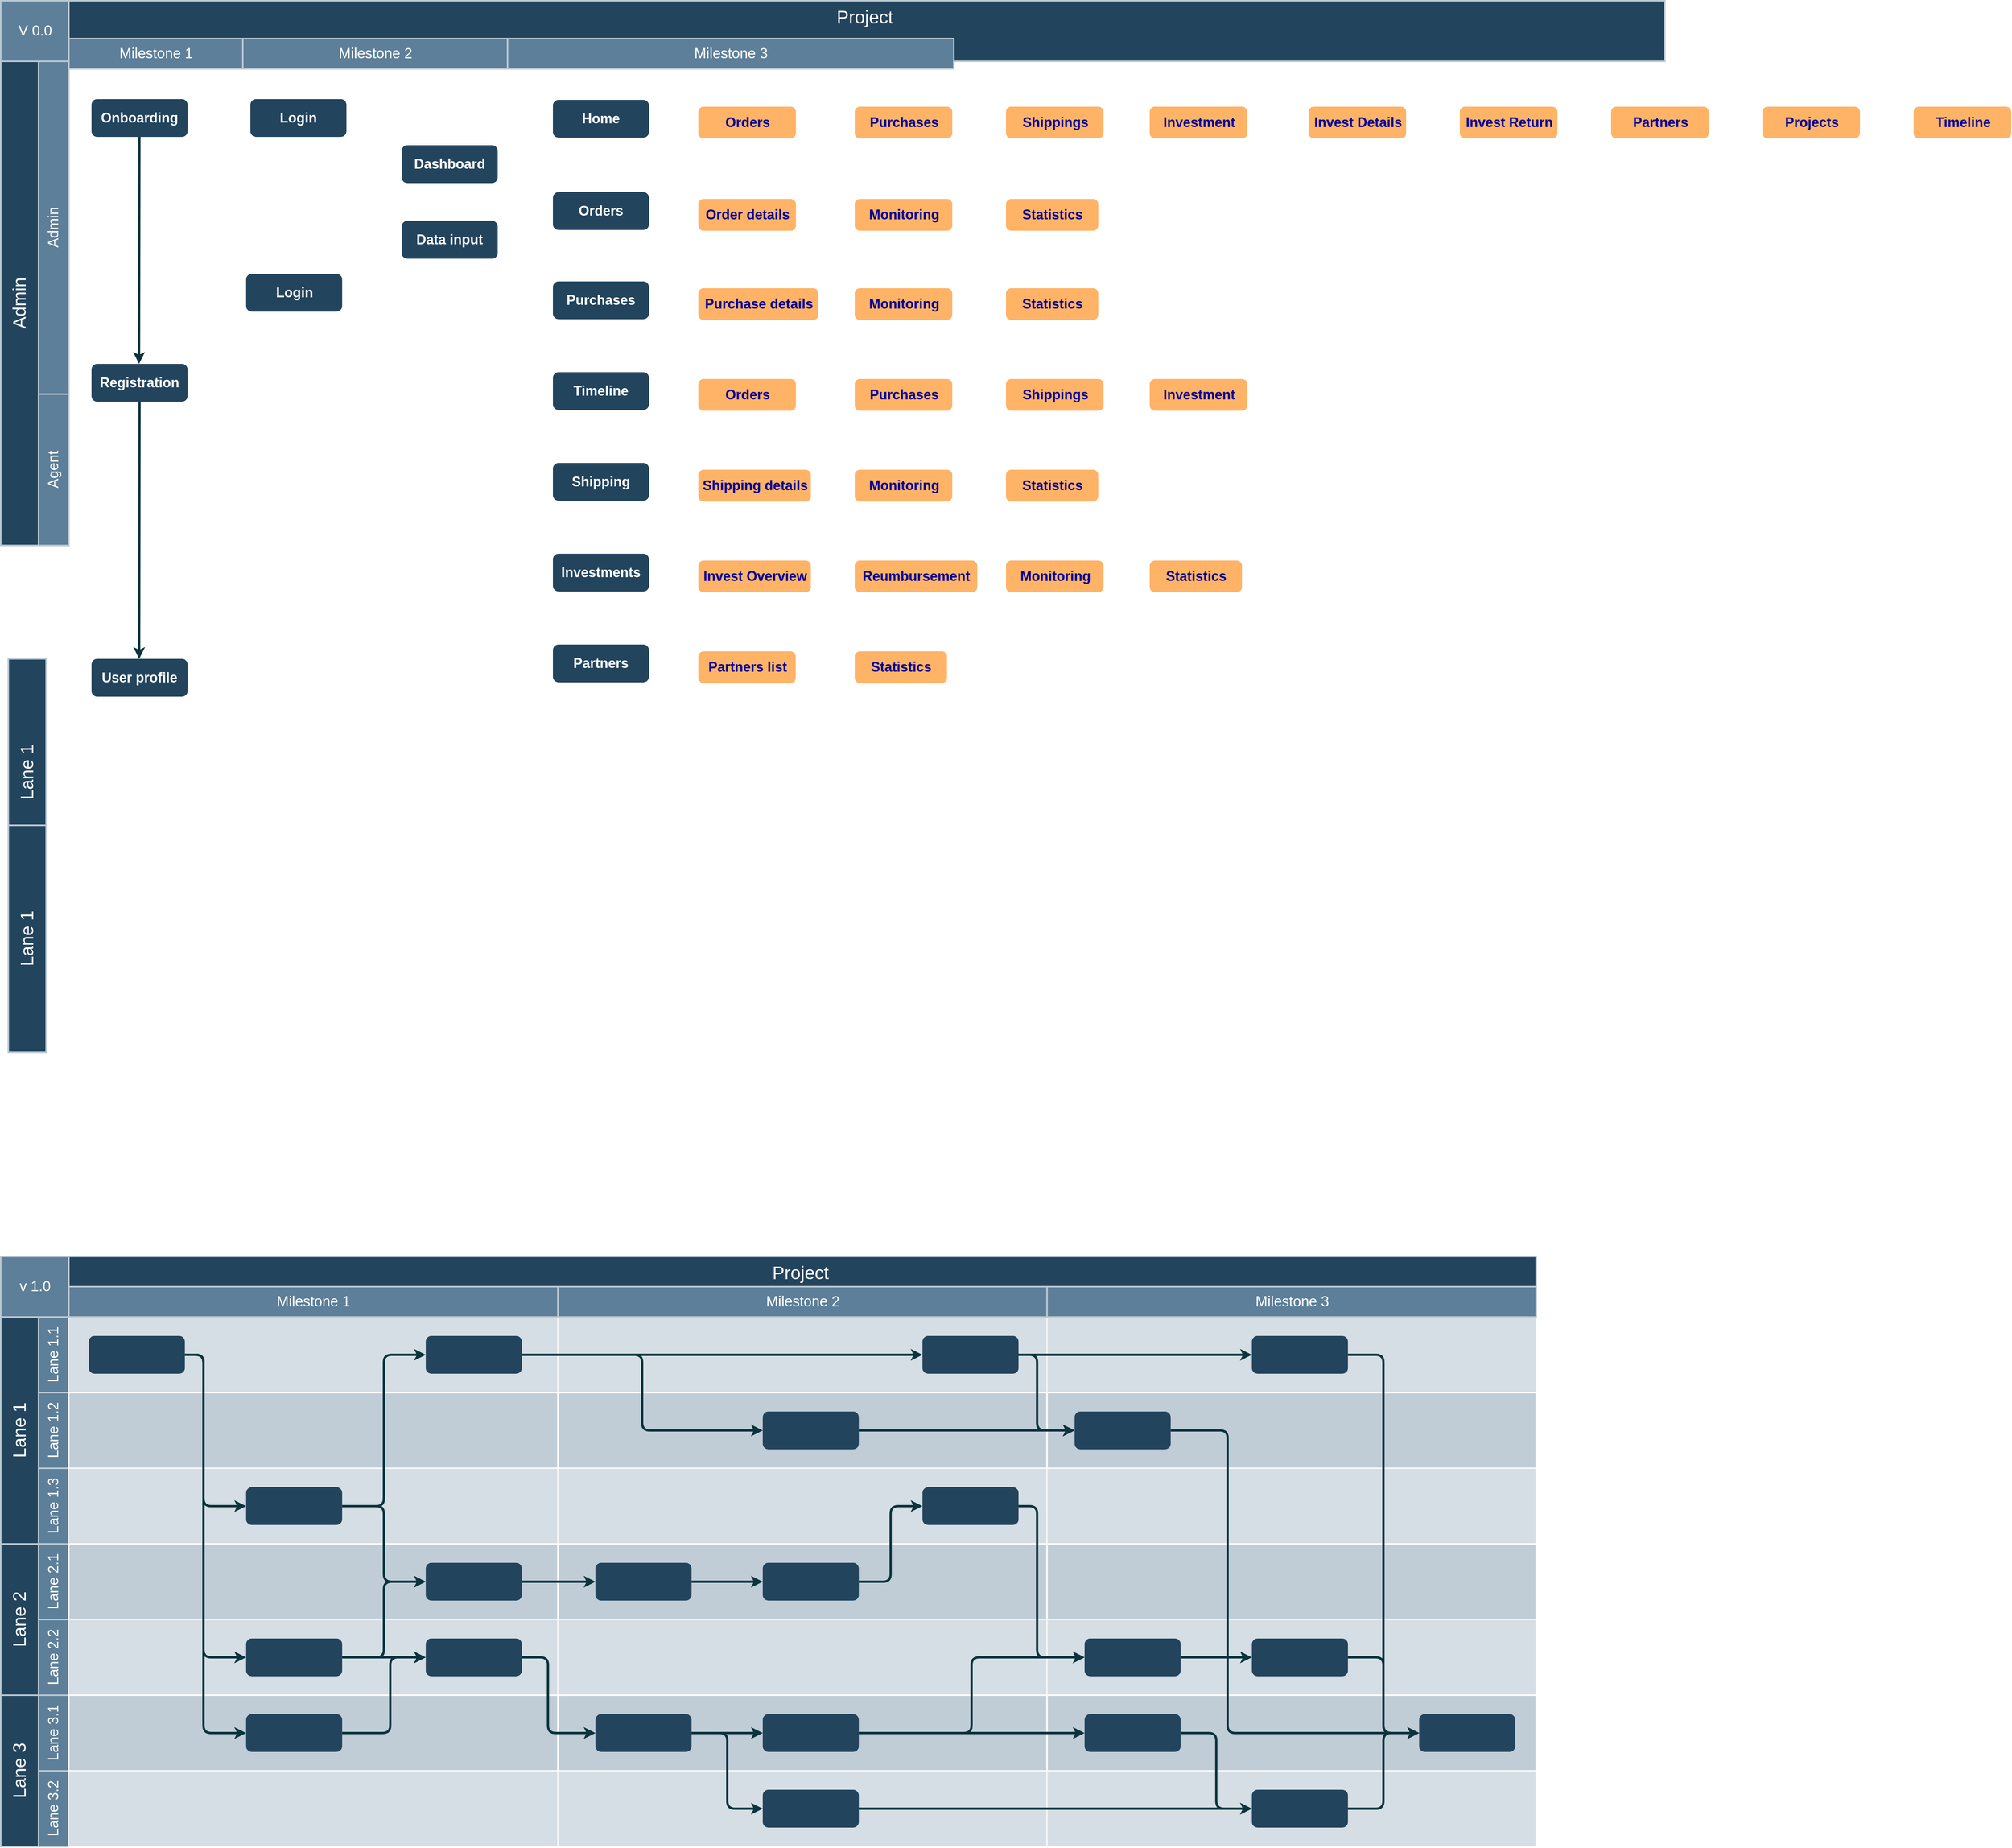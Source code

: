 <mxfile version="16.2.7" type="github">
  <diagram id="6a731a19-8d31-9384-78a2-239565b7b9f0" name="Page-1">
    <mxGraphModel dx="2755" dy="712" grid="1" gridSize="10" guides="1" tooltips="1" connect="1" arrows="1" fold="1" page="1" pageScale="1" pageWidth="1169" pageHeight="827" background="none" math="0" shadow="0">
      <root>
        <mxCell id="0" />
        <mxCell id="1" parent="0" />
        <mxCell id="toWsnzoOItI1UbY90VyO-143" value="Project&#xa;" style="strokeColor=#BAC8D3;fillColor=#23445D;fontSize=24;strokeWidth=2;fontFamily=Helvetica;html=1;fontColor=#FFFFFF;fontStyle=0;spacingBottom=8;spacingRight=0;spacingLeft=83;" vertex="1" parent="1">
          <mxGeometry x="80" y="2540" width="2030" height="80" as="geometry" />
        </mxCell>
        <mxCell id="toWsnzoOItI1UbY90VyO-144" value="Lane 1" style="strokeColor=#BAC8D3;fillColor=#23445D;fontSize=24;strokeWidth=2;horizontal=0;fontFamily=Helvetica;html=1;fontColor=#FFFFFF;fontStyle=0" vertex="1" parent="1">
          <mxGeometry x="80" y="2620" width="50" height="300" as="geometry" />
        </mxCell>
        <mxCell id="toWsnzoOItI1UbY90VyO-145" value="Lane 1.1" style="strokeColor=#BAC8D3;fillColor=#5d7f99;fontSize=19;strokeWidth=2;horizontal=0;fontFamily=Helvetica;html=1;labelBackgroundColor=none;fontColor=#FFFFFF;" vertex="1" parent="1">
          <mxGeometry x="130" y="2620" width="40" height="100" as="geometry" />
        </mxCell>
        <mxCell id="toWsnzoOItI1UbY90VyO-146" value="v 1.0" style="strokeColor=#BAC8D3;fillColor=#5d7f99;fontSize=19;strokeWidth=2;fontFamily=Helvetica;html=1;labelBackgroundColor=none;fontColor=#FFFFFF;" vertex="1" parent="1">
          <mxGeometry x="80" y="2540" width="90" height="80" as="geometry" />
        </mxCell>
        <mxCell id="toWsnzoOItI1UbY90VyO-147" value="Lane 1.2" style="strokeColor=#BAC8D3;fillColor=#5d7f99;fontSize=19;strokeWidth=2;horizontal=0;fontFamily=Helvetica;html=1;labelBackgroundColor=none;fontColor=#FFFFFF;" vertex="1" parent="1">
          <mxGeometry x="130" y="2720" width="40" height="100" as="geometry" />
        </mxCell>
        <mxCell id="toWsnzoOItI1UbY90VyO-148" value="Lane 1.3" style="strokeColor=#BAC8D3;fillColor=#5d7f99;fontSize=19;strokeWidth=2;horizontal=0;fontFamily=Helvetica;html=1;labelBackgroundColor=none;fontColor=#FFFFFF;" vertex="1" parent="1">
          <mxGeometry x="130" y="2820" width="40" height="100" as="geometry" />
        </mxCell>
        <mxCell id="toWsnzoOItI1UbY90VyO-149" value="Lane 2.2" style="strokeColor=#BAC8D3;fillColor=#5d7f99;fontSize=19;strokeWidth=2;horizontal=0;fontFamily=Helvetica;html=1;labelBackgroundColor=none;fontColor=#FFFFFF;" vertex="1" parent="1">
          <mxGeometry x="130" y="3020" width="40" height="100" as="geometry" />
        </mxCell>
        <mxCell id="toWsnzoOItI1UbY90VyO-150" value="Lane 2.1" style="strokeColor=#BAC8D3;fillColor=#5d7f99;fontSize=19;strokeWidth=2;horizontal=0;fontFamily=Helvetica;html=1;labelBackgroundColor=none;fontColor=#FFFFFF;" vertex="1" parent="1">
          <mxGeometry x="130" y="2920" width="40" height="100" as="geometry" />
        </mxCell>
        <mxCell id="toWsnzoOItI1UbY90VyO-151" value="Lane 2" style="strokeColor=#BAC8D3;fillColor=#23445D;fontSize=24;strokeWidth=2;horizontal=0;fontFamily=Helvetica;html=1;fontColor=#FFFFFF;fontStyle=0" vertex="1" parent="1">
          <mxGeometry x="80" y="2920" width="50" height="200" as="geometry" />
        </mxCell>
        <mxCell id="toWsnzoOItI1UbY90VyO-152" value="Lane 3.2" style="strokeColor=#BAC8D3;fillColor=#5d7f99;fontSize=19;strokeWidth=2;horizontal=0;fontFamily=Helvetica;html=1;labelBackgroundColor=none;fontColor=#FFFFFF;" vertex="1" parent="1">
          <mxGeometry x="130" y="3220" width="40" height="100" as="geometry" />
        </mxCell>
        <mxCell id="toWsnzoOItI1UbY90VyO-153" value="Lane 3.1" style="strokeColor=#BAC8D3;fillColor=#5d7f99;fontSize=19;strokeWidth=2;horizontal=0;fontFamily=Helvetica;html=1;labelBackgroundColor=none;fontColor=#FFFFFF;" vertex="1" parent="1">
          <mxGeometry x="130" y="3120" width="40" height="100" as="geometry" />
        </mxCell>
        <mxCell id="toWsnzoOItI1UbY90VyO-154" value="Lane 3" style="strokeColor=#BAC8D3;fillColor=#23445D;fontSize=24;strokeWidth=2;horizontal=0;fontFamily=Helvetica;html=1;fontColor=#FFFFFF;fontStyle=0" vertex="1" parent="1">
          <mxGeometry x="80" y="3120" width="50" height="200" as="geometry" />
        </mxCell>
        <mxCell id="toWsnzoOItI1UbY90VyO-155" value="" style="strokeColor=#FFFFFF;fillColor=#BAC8D3;fontSize=18;strokeWidth=2;fontFamily=Helvetica;html=1;opacity=60;" vertex="1" parent="1">
          <mxGeometry x="170" y="2620" width="646.667" height="100" as="geometry" />
        </mxCell>
        <mxCell id="toWsnzoOItI1UbY90VyO-156" value="" style="strokeColor=#FFFFFF;fillColor=#BAC8D3;fontSize=18;strokeWidth=2;fontFamily=Helvetica;html=1;opacity=90;" vertex="1" parent="1">
          <mxGeometry x="170" y="2720" width="646.667" height="100" as="geometry" />
        </mxCell>
        <mxCell id="toWsnzoOItI1UbY90VyO-157" value="" style="strokeColor=#FFFFFF;fillColor=#BAC8D3;fontSize=18;strokeWidth=2;fontFamily=Helvetica;html=1;opacity=60;" vertex="1" parent="1">
          <mxGeometry x="170" y="2820" width="646.667" height="100" as="geometry" />
        </mxCell>
        <mxCell id="toWsnzoOItI1UbY90VyO-158" value="" style="strokeColor=#FFFFFF;fillColor=#BAC8D3;fontSize=18;strokeWidth=2;fontFamily=Helvetica;html=1;opacity=90;" vertex="1" parent="1">
          <mxGeometry x="170" y="2920" width="646.667" height="100" as="geometry" />
        </mxCell>
        <mxCell id="toWsnzoOItI1UbY90VyO-159" value="" style="strokeColor=#FFFFFF;fillColor=#BAC8D3;fontSize=18;strokeWidth=2;fontFamily=Helvetica;html=1;opacity=60;" vertex="1" parent="1">
          <mxGeometry x="170" y="3020" width="646.667" height="100" as="geometry" />
        </mxCell>
        <mxCell id="toWsnzoOItI1UbY90VyO-160" value="" style="strokeColor=#FFFFFF;fillColor=#BAC8D3;fontSize=18;strokeWidth=2;fontFamily=Helvetica;html=1;opacity=90;" vertex="1" parent="1">
          <mxGeometry x="170" y="3120" width="646.667" height="100" as="geometry" />
        </mxCell>
        <mxCell id="toWsnzoOItI1UbY90VyO-161" value="" style="strokeColor=#FFFFFF;fillColor=#BAC8D3;fontSize=18;strokeWidth=2;fontFamily=Helvetica;html=1;opacity=60;" vertex="1" parent="1">
          <mxGeometry x="170" y="3220" width="646.667" height="100" as="geometry" />
        </mxCell>
        <mxCell id="toWsnzoOItI1UbY90VyO-162" value="" style="strokeColor=#FFFFFF;fillColor=#BAC8D3;fontSize=18;strokeWidth=2;fontFamily=Helvetica;html=1;opacity=60;" vertex="1" parent="1">
          <mxGeometry x="816.667" y="2620" width="647" height="100" as="geometry" />
        </mxCell>
        <mxCell id="toWsnzoOItI1UbY90VyO-163" value="" style="strokeColor=#FFFFFF;fillColor=#BAC8D3;fontSize=18;strokeWidth=2;fontFamily=Helvetica;html=1;opacity=90;" vertex="1" parent="1">
          <mxGeometry x="816.667" y="2720" width="646.667" height="100" as="geometry" />
        </mxCell>
        <mxCell id="toWsnzoOItI1UbY90VyO-164" value="" style="strokeColor=#FFFFFF;fillColor=#BAC8D3;fontSize=18;strokeWidth=2;fontFamily=Helvetica;html=1;opacity=60;" vertex="1" parent="1">
          <mxGeometry x="816.667" y="2820" width="646.667" height="100" as="geometry" />
        </mxCell>
        <mxCell id="toWsnzoOItI1UbY90VyO-165" value="" style="strokeColor=#FFFFFF;fillColor=#BAC8D3;fontSize=18;strokeWidth=2;fontFamily=Helvetica;html=1;opacity=90;" vertex="1" parent="1">
          <mxGeometry x="816.667" y="2920" width="646.667" height="100" as="geometry" />
        </mxCell>
        <mxCell id="toWsnzoOItI1UbY90VyO-166" value="" style="strokeColor=#FFFFFF;fillColor=#BAC8D3;fontSize=18;strokeWidth=2;fontFamily=Helvetica;html=1;opacity=60;" vertex="1" parent="1">
          <mxGeometry x="816.667" y="3020" width="646.667" height="100" as="geometry" />
        </mxCell>
        <mxCell id="toWsnzoOItI1UbY90VyO-167" value="" style="strokeColor=#FFFFFF;fillColor=#BAC8D3;fontSize=18;strokeWidth=2;fontFamily=Helvetica;html=1;opacity=90;" vertex="1" parent="1">
          <mxGeometry x="816.667" y="3120" width="646.667" height="100" as="geometry" />
        </mxCell>
        <mxCell id="toWsnzoOItI1UbY90VyO-168" value="" style="strokeColor=#FFFFFF;fillColor=#BAC8D3;fontSize=18;strokeWidth=2;fontFamily=Helvetica;html=1;opacity=60;fontStyle=4" vertex="1" parent="1">
          <mxGeometry x="816.667" y="3220" width="646.667" height="100" as="geometry" />
        </mxCell>
        <mxCell id="toWsnzoOItI1UbY90VyO-169" value="" style="strokeColor=#FFFFFF;fillColor=#BAC8D3;fontSize=18;strokeWidth=2;fontFamily=Helvetica;html=1;opacity=60;" vertex="1" parent="1">
          <mxGeometry x="1463.333" y="2620" width="647" height="100" as="geometry" />
        </mxCell>
        <mxCell id="toWsnzoOItI1UbY90VyO-170" value="" style="strokeColor=#FFFFFF;fillColor=#BAC8D3;fontSize=18;strokeWidth=2;fontFamily=Helvetica;html=1;opacity=90;" vertex="1" parent="1">
          <mxGeometry x="1463.333" y="2720" width="646.667" height="100" as="geometry" />
        </mxCell>
        <mxCell id="toWsnzoOItI1UbY90VyO-171" value="" style="strokeColor=#FFFFFF;fillColor=#BAC8D3;fontSize=18;strokeWidth=2;fontFamily=Helvetica;html=1;opacity=60;" vertex="1" parent="1">
          <mxGeometry x="1463.333" y="2820" width="646.667" height="100" as="geometry" />
        </mxCell>
        <mxCell id="toWsnzoOItI1UbY90VyO-172" value="" style="strokeColor=#FFFFFF;fillColor=#BAC8D3;fontSize=18;strokeWidth=2;fontFamily=Helvetica;html=1;opacity=90;" vertex="1" parent="1">
          <mxGeometry x="1463.333" y="2920" width="646.667" height="100" as="geometry" />
        </mxCell>
        <mxCell id="toWsnzoOItI1UbY90VyO-173" value="" style="strokeColor=#FFFFFF;fillColor=#BAC8D3;fontSize=18;strokeWidth=2;fontFamily=Helvetica;html=1;opacity=60;" vertex="1" parent="1">
          <mxGeometry x="1463.333" y="3020" width="646.667" height="100" as="geometry" />
        </mxCell>
        <mxCell id="toWsnzoOItI1UbY90VyO-174" value="" style="strokeColor=#FFFFFF;fillColor=#BAC8D3;fontSize=18;strokeWidth=2;fontFamily=Helvetica;html=1;opacity=90;" vertex="1" parent="1">
          <mxGeometry x="1463.333" y="3120" width="646.667" height="100" as="geometry" />
        </mxCell>
        <mxCell id="toWsnzoOItI1UbY90VyO-175" value="" style="strokeColor=#FFFFFF;fillColor=#BAC8D3;fontSize=18;strokeWidth=2;fontFamily=Helvetica;html=1;opacity=60;fontStyle=4" vertex="1" parent="1">
          <mxGeometry x="1463.333" y="3220" width="646.667" height="100" as="geometry" />
        </mxCell>
        <mxCell id="toWsnzoOItI1UbY90VyO-176" style="edgeStyle=orthogonalEdgeStyle;rounded=1;jumpStyle=none;html=1;exitX=1;exitY=0.5;entryX=0;entryY=0.5;labelBackgroundColor=#ffffff;startArrow=none;startFill=0;endArrow=classic;jettySize=auto;orthogonalLoop=1;strokeColor=#0C343D;strokeWidth=3;fontFamily=Helvetica;fontSize=11;fontColor=#000000;" edge="1" source="toWsnzoOItI1UbY90VyO-177" target="toWsnzoOItI1UbY90VyO-179" parent="1">
          <mxGeometry relative="1" as="geometry">
            <Array as="points">
              <mxPoint x="348" y="2670" />
              <mxPoint x="348" y="2870" />
            </Array>
          </mxGeometry>
        </mxCell>
        <mxCell id="toWsnzoOItI1UbY90VyO-177" value="" style="rounded=1;fillColor=#23445D;strokeColor=none;strokeWidth=2;fontFamily=Helvetica;html=1;gradientColor=none;" vertex="1" parent="1">
          <mxGeometry x="196.395" y="2645" width="127" height="50" as="geometry" />
        </mxCell>
        <mxCell id="toWsnzoOItI1UbY90VyO-178" value="" style="rounded=1;fillColor=#23445D;strokeColor=none;strokeWidth=2;fontFamily=Helvetica;html=1;gradientColor=none;" vertex="1" parent="1">
          <mxGeometry x="641.905" y="2645" width="127" height="50" as="geometry" />
        </mxCell>
        <mxCell id="toWsnzoOItI1UbY90VyO-179" value="" style="rounded=1;fillColor=#23445D;strokeColor=none;strokeWidth=2;fontFamily=Helvetica;html=1;gradientColor=none;" vertex="1" parent="1">
          <mxGeometry x="404.354" y="2845" width="127" height="50" as="geometry" />
        </mxCell>
        <mxCell id="toWsnzoOItI1UbY90VyO-180" value="" style="rounded=1;fillColor=#23445D;strokeColor=none;strokeWidth=2;fontFamily=Helvetica;html=1;gradientColor=none;" vertex="1" parent="1">
          <mxGeometry x="641.905" y="2945" width="127" height="50" as="geometry" />
        </mxCell>
        <mxCell id="toWsnzoOItI1UbY90VyO-181" value="" style="rounded=1;fillColor=#23445D;strokeColor=none;strokeWidth=2;fontFamily=Helvetica;html=1;gradientColor=none;" vertex="1" parent="1">
          <mxGeometry x="641.905" y="3045" width="127" height="50" as="geometry" />
        </mxCell>
        <mxCell id="toWsnzoOItI1UbY90VyO-182" value="" style="rounded=1;fillColor=#23445D;strokeColor=none;strokeWidth=2;fontFamily=Helvetica;html=1;gradientColor=none;" vertex="1" parent="1">
          <mxGeometry x="404.354" y="3145" width="127" height="50" as="geometry" />
        </mxCell>
        <mxCell id="toWsnzoOItI1UbY90VyO-183" value="" style="rounded=1;fillColor=#23445D;strokeColor=none;strokeWidth=2;fontFamily=Helvetica;html=1;gradientColor=none;" vertex="1" parent="1">
          <mxGeometry x="404.354" y="3045" width="127" height="50" as="geometry" />
        </mxCell>
        <mxCell id="toWsnzoOItI1UbY90VyO-184" value="" style="rounded=1;fillColor=#23445D;strokeColor=none;strokeWidth=2;fontFamily=Helvetica;html=1;gradientColor=none;" vertex="1" parent="1">
          <mxGeometry x="1087.415" y="2745" width="127" height="50" as="geometry" />
        </mxCell>
        <mxCell id="toWsnzoOItI1UbY90VyO-185" value="" style="rounded=1;fillColor=#23445D;strokeColor=none;strokeWidth=2;fontFamily=Helvetica;html=1;gradientColor=none;" vertex="1" parent="1">
          <mxGeometry x="1298.571" y="2645" width="127" height="50" as="geometry" />
        </mxCell>
        <mxCell id="toWsnzoOItI1UbY90VyO-186" value="" style="rounded=1;fillColor=#23445D;strokeColor=none;strokeWidth=2;gradientColor=none;fontFamily=Helvetica;html=1;" vertex="1" parent="1">
          <mxGeometry x="1955.238" y="3145" width="127" height="50" as="geometry" />
        </mxCell>
        <mxCell id="toWsnzoOItI1UbY90VyO-187" value="" style="rounded=1;fillColor=#23445D;strokeColor=none;strokeWidth=2;fontFamily=Helvetica;html=1;gradientColor=none;" vertex="1" parent="1">
          <mxGeometry x="1087.415" y="2945" width="127" height="50" as="geometry" />
        </mxCell>
        <mxCell id="toWsnzoOItI1UbY90VyO-188" value="" style="rounded=1;fillColor=#23445D;strokeColor=none;strokeWidth=2;fontFamily=Helvetica;html=1;gradientColor=none;" vertex="1" parent="1">
          <mxGeometry x="1087.415" y="3245" width="127" height="50" as="geometry" />
        </mxCell>
        <mxCell id="toWsnzoOItI1UbY90VyO-189" value="" style="rounded=1;fillColor=#23445D;strokeColor=none;strokeWidth=2;fontFamily=Helvetica;html=1;gradientColor=none;" vertex="1" parent="1">
          <mxGeometry x="866.259" y="3145" width="127" height="50" as="geometry" />
        </mxCell>
        <mxCell id="toWsnzoOItI1UbY90VyO-190" value="" style="rounded=1;fillColor=#23445D;strokeColor=none;strokeWidth=2;fontFamily=Helvetica;html=1;gradientColor=none;" vertex="1" parent="1">
          <mxGeometry x="1087.415" y="3145" width="127" height="50" as="geometry" />
        </mxCell>
        <mxCell id="toWsnzoOItI1UbY90VyO-191" value="" style="rounded=1;fillColor=#23445D;strokeColor=none;strokeWidth=2;fontFamily=Helvetica;html=1;gradientColor=none;" vertex="1" parent="1">
          <mxGeometry x="866.259" y="2945" width="127" height="50" as="geometry" />
        </mxCell>
        <mxCell id="toWsnzoOItI1UbY90VyO-192" value="" style="rounded=1;fillColor=#23445D;strokeColor=none;strokeWidth=2;fontFamily=Helvetica;html=1;gradientColor=none;" vertex="1" parent="1">
          <mxGeometry x="1298.571" y="2845" width="127" height="50" as="geometry" />
        </mxCell>
        <mxCell id="toWsnzoOItI1UbY90VyO-193" value="" style="rounded=1;fillColor=#23445D;strokeColor=none;strokeWidth=2;gradientColor=none;fontFamily=Helvetica;html=1;" vertex="1" parent="1">
          <mxGeometry x="1512.925" y="3045" width="127" height="50" as="geometry" />
        </mxCell>
        <mxCell id="toWsnzoOItI1UbY90VyO-194" value="" style="rounded=1;fillColor=#23445D;strokeColor=none;strokeWidth=2;gradientColor=none;fontFamily=Helvetica;html=1;" vertex="1" parent="1">
          <mxGeometry x="1734.082" y="3045" width="127" height="50" as="geometry" />
        </mxCell>
        <mxCell id="toWsnzoOItI1UbY90VyO-195" value="" style="rounded=1;fillColor=#23445D;strokeColor=none;strokeWidth=2;gradientColor=none;fontFamily=Helvetica;html=1;" vertex="1" parent="1">
          <mxGeometry x="1499.728" y="2745" width="127" height="50" as="geometry" />
        </mxCell>
        <mxCell id="toWsnzoOItI1UbY90VyO-196" value="" style="rounded=1;fillColor=#23445D;strokeColor=none;strokeWidth=2;gradientColor=none;fontFamily=Helvetica;html=1;" vertex="1" parent="1">
          <mxGeometry x="1512.925" y="3145" width="127" height="50" as="geometry" />
        </mxCell>
        <mxCell id="toWsnzoOItI1UbY90VyO-197" value="" style="rounded=1;fillColor=#23445D;strokeColor=none;strokeWidth=2;gradientColor=none;fontFamily=Helvetica;html=1;" vertex="1" parent="1">
          <mxGeometry x="1734.082" y="3245" width="127" height="50" as="geometry" />
        </mxCell>
        <mxCell id="toWsnzoOItI1UbY90VyO-198" value="" style="rounded=1;fillColor=#23445D;strokeColor=none;strokeWidth=2;gradientColor=none;fontFamily=Helvetica;html=1;" vertex="1" parent="1">
          <mxGeometry x="1734.082" y="2645" width="127" height="50" as="geometry" />
        </mxCell>
        <mxCell id="toWsnzoOItI1UbY90VyO-199" value="" style="edgeStyle=elbowEdgeStyle;elbow=horizontal;strokeWidth=3;strokeColor=#0C343D;fontFamily=Helvetica;html=1;" edge="1" source="toWsnzoOItI1UbY90VyO-177" target="toWsnzoOItI1UbY90VyO-183" parent="1">
          <mxGeometry x="-67.551" y="2520" width="131.973" height="100" as="geometry">
            <mxPoint x="-67.551" y="2620" as="sourcePoint" />
            <mxPoint x="64.422" y="2520" as="targetPoint" />
            <Array as="points">
              <mxPoint x="348" y="2883" />
            </Array>
          </mxGeometry>
        </mxCell>
        <mxCell id="toWsnzoOItI1UbY90VyO-200" value="" style="edgeStyle=elbowEdgeStyle;elbow=horizontal;strokeWidth=3;strokeColor=#0C343D;fontFamily=Helvetica;html=1;" edge="1" source="toWsnzoOItI1UbY90VyO-177" target="toWsnzoOItI1UbY90VyO-182" parent="1">
          <mxGeometry x="-67.551" y="2520" width="131.973" height="100" as="geometry">
            <mxPoint x="-67.551" y="2620" as="sourcePoint" />
            <mxPoint x="64.422" y="2520" as="targetPoint" />
            <Array as="points">
              <mxPoint x="348" y="2792" />
            </Array>
          </mxGeometry>
        </mxCell>
        <mxCell id="toWsnzoOItI1UbY90VyO-201" value="" style="edgeStyle=elbowEdgeStyle;elbow=horizontal;strokeWidth=3;strokeColor=#0C343D;fontFamily=Helvetica;html=1;" edge="1" source="toWsnzoOItI1UbY90VyO-179" target="toWsnzoOItI1UbY90VyO-178" parent="1">
          <mxGeometry x="-67.551" y="2520" width="131.973" height="100" as="geometry">
            <mxPoint x="-67.551" y="2620" as="sourcePoint" />
            <mxPoint x="64.422" y="2520" as="targetPoint" />
          </mxGeometry>
        </mxCell>
        <mxCell id="toWsnzoOItI1UbY90VyO-202" value="" style="edgeStyle=elbowEdgeStyle;elbow=horizontal;strokeWidth=3;strokeColor=#0C343D;fontFamily=Helvetica;html=1;" edge="1" source="toWsnzoOItI1UbY90VyO-179" target="toWsnzoOItI1UbY90VyO-180" parent="1">
          <mxGeometry x="-67.551" y="2520" width="131.973" height="100" as="geometry">
            <mxPoint x="-67.551" y="2620" as="sourcePoint" />
            <mxPoint x="64.422" y="2520" as="targetPoint" />
          </mxGeometry>
        </mxCell>
        <mxCell id="toWsnzoOItI1UbY90VyO-203" value="" style="edgeStyle=elbowEdgeStyle;elbow=horizontal;strokeWidth=3;strokeColor=#0C343D;fontFamily=Helvetica;html=1;" edge="1" source="toWsnzoOItI1UbY90VyO-183" target="toWsnzoOItI1UbY90VyO-180" parent="1">
          <mxGeometry x="-67.551" y="2520" width="131.973" height="100" as="geometry">
            <mxPoint x="-67.551" y="2620" as="sourcePoint" />
            <mxPoint x="64.422" y="2520" as="targetPoint" />
          </mxGeometry>
        </mxCell>
        <mxCell id="toWsnzoOItI1UbY90VyO-204" value="" style="edgeStyle=elbowEdgeStyle;elbow=horizontal;strokeWidth=3;strokeColor=#0C343D;fontFamily=Helvetica;html=1;" edge="1" source="toWsnzoOItI1UbY90VyO-183" target="toWsnzoOItI1UbY90VyO-181" parent="1">
          <mxGeometry x="-67.551" y="2520" width="131.973" height="100" as="geometry">
            <mxPoint x="-67.551" y="2620" as="sourcePoint" />
            <mxPoint x="64.422" y="2520" as="targetPoint" />
          </mxGeometry>
        </mxCell>
        <mxCell id="toWsnzoOItI1UbY90VyO-205" value="" style="edgeStyle=elbowEdgeStyle;elbow=horizontal;strokeWidth=3;strokeColor=#0C343D;fontFamily=Helvetica;html=1;" edge="1" source="toWsnzoOItI1UbY90VyO-182" target="toWsnzoOItI1UbY90VyO-181" parent="1">
          <mxGeometry x="-67.551" y="2520" width="131.973" height="100" as="geometry">
            <mxPoint x="-67.551" y="2620" as="sourcePoint" />
            <mxPoint x="64.422" y="2520" as="targetPoint" />
            <Array as="points">
              <mxPoint x="594.952" y="3124" />
            </Array>
          </mxGeometry>
        </mxCell>
        <mxCell id="toWsnzoOItI1UbY90VyO-206" value="" style="edgeStyle=elbowEdgeStyle;elbow=horizontal;strokeWidth=3;strokeColor=#0C343D;fontFamily=Helvetica;html=1;" edge="1" source="toWsnzoOItI1UbY90VyO-178" target="toWsnzoOItI1UbY90VyO-184" parent="1">
          <mxGeometry x="-67.551" y="2520" width="131.973" height="100" as="geometry">
            <mxPoint x="-67.551" y="2620" as="sourcePoint" />
            <mxPoint x="64.422" y="2520" as="targetPoint" />
          </mxGeometry>
        </mxCell>
        <mxCell id="toWsnzoOItI1UbY90VyO-207" value="" style="edgeStyle=elbowEdgeStyle;elbow=horizontal;strokeWidth=3;strokeColor=#0C343D;fontFamily=Helvetica;html=1;" edge="1" source="toWsnzoOItI1UbY90VyO-180" target="toWsnzoOItI1UbY90VyO-191" parent="1">
          <mxGeometry x="-67.551" y="2520" width="131.973" height="100" as="geometry">
            <mxPoint x="-67.551" y="2620" as="sourcePoint" />
            <mxPoint x="64.422" y="2520" as="targetPoint" />
          </mxGeometry>
        </mxCell>
        <mxCell id="toWsnzoOItI1UbY90VyO-208" value="" style="edgeStyle=elbowEdgeStyle;elbow=horizontal;strokeWidth=3;strokeColor=#0C343D;fontFamily=Helvetica;html=1;" edge="1" source="toWsnzoOItI1UbY90VyO-191" target="toWsnzoOItI1UbY90VyO-187" parent="1">
          <mxGeometry x="-67.551" y="2520" width="131.973" height="100" as="geometry">
            <mxPoint x="-67.551" y="2620" as="sourcePoint" />
            <mxPoint x="64.422" y="2520" as="targetPoint" />
          </mxGeometry>
        </mxCell>
        <mxCell id="toWsnzoOItI1UbY90VyO-209" value="" style="edgeStyle=elbowEdgeStyle;elbow=horizontal;strokeWidth=3;strokeColor=#0C343D;fontFamily=Helvetica;html=1;" edge="1" source="toWsnzoOItI1UbY90VyO-178" target="toWsnzoOItI1UbY90VyO-185" parent="1">
          <mxGeometry x="-67.551" y="2520" width="131.973" height="100" as="geometry">
            <mxPoint x="-67.551" y="2620" as="sourcePoint" />
            <mxPoint x="64.422" y="2520" as="targetPoint" />
          </mxGeometry>
        </mxCell>
        <mxCell id="toWsnzoOItI1UbY90VyO-210" value="" style="edgeStyle=elbowEdgeStyle;elbow=horizontal;strokeWidth=3;strokeColor=#0C343D;fontFamily=Helvetica;html=1;" edge="1" source="toWsnzoOItI1UbY90VyO-181" target="toWsnzoOItI1UbY90VyO-189" parent="1">
          <mxGeometry x="-67.551" y="2520" width="131.973" height="100" as="geometry">
            <mxPoint x="-67.551" y="2620" as="sourcePoint" />
            <mxPoint x="64.422" y="2520" as="targetPoint" />
            <Array as="points">
              <mxPoint x="803.469" y="3120" />
            </Array>
          </mxGeometry>
        </mxCell>
        <mxCell id="toWsnzoOItI1UbY90VyO-211" value="" style="edgeStyle=elbowEdgeStyle;elbow=horizontal;strokeWidth=3;strokeColor=#0C343D;fontFamily=Helvetica;html=1;" edge="1" source="toWsnzoOItI1UbY90VyO-189" target="toWsnzoOItI1UbY90VyO-190" parent="1">
          <mxGeometry x="-67.551" y="2520" width="131.973" height="100" as="geometry">
            <mxPoint x="-67.551" y="2620" as="sourcePoint" />
            <mxPoint x="64.422" y="2520" as="targetPoint" />
          </mxGeometry>
        </mxCell>
        <mxCell id="toWsnzoOItI1UbY90VyO-212" value="" style="edgeStyle=elbowEdgeStyle;elbow=horizontal;strokeWidth=3;strokeColor=#0C343D;fontFamily=Helvetica;html=1;" edge="1" source="toWsnzoOItI1UbY90VyO-189" target="toWsnzoOItI1UbY90VyO-188" parent="1">
          <mxGeometry x="-67.551" y="2520" width="131.973" height="100" as="geometry">
            <mxPoint x="-67.551" y="2620" as="sourcePoint" />
            <mxPoint x="64.422" y="2520" as="targetPoint" />
          </mxGeometry>
        </mxCell>
        <mxCell id="toWsnzoOItI1UbY90VyO-213" value="" style="edgeStyle=elbowEdgeStyle;elbow=horizontal;strokeWidth=3;strokeColor=#0C343D;fontFamily=Helvetica;html=1;" edge="1" source="toWsnzoOItI1UbY90VyO-188" target="toWsnzoOItI1UbY90VyO-197" parent="1">
          <mxGeometry x="-67.551" y="2520" width="131.973" height="100" as="geometry">
            <mxPoint x="-67.551" y="2620" as="sourcePoint" />
            <mxPoint x="64.422" y="2520" as="targetPoint" />
          </mxGeometry>
        </mxCell>
        <mxCell id="toWsnzoOItI1UbY90VyO-214" value="" style="edgeStyle=elbowEdgeStyle;elbow=horizontal;strokeWidth=3;strokeColor=#0C343D;fontFamily=Helvetica;html=1;" edge="1" source="toWsnzoOItI1UbY90VyO-197" target="toWsnzoOItI1UbY90VyO-186" parent="1">
          <mxGeometry x="-67.551" y="2520" width="131.973" height="100" as="geometry">
            <mxPoint x="-67.551" y="2620" as="sourcePoint" />
            <mxPoint x="64.422" y="2520" as="targetPoint" />
          </mxGeometry>
        </mxCell>
        <mxCell id="toWsnzoOItI1UbY90VyO-215" value="" style="edgeStyle=elbowEdgeStyle;elbow=horizontal;strokeWidth=3;strokeColor=#0C343D;fontFamily=Helvetica;html=1;" edge="1" source="toWsnzoOItI1UbY90VyO-195" target="toWsnzoOItI1UbY90VyO-186" parent="1">
          <mxGeometry x="-67.551" y="2520" width="131.973" height="100" as="geometry">
            <mxPoint x="-67.551" y="2620" as="sourcePoint" />
            <mxPoint x="64.422" y="2520" as="targetPoint" />
            <Array as="points">
              <mxPoint x="1702" y="2970" />
            </Array>
          </mxGeometry>
        </mxCell>
        <mxCell id="toWsnzoOItI1UbY90VyO-216" value="" style="edgeStyle=elbowEdgeStyle;elbow=horizontal;strokeWidth=3;strokeColor=#0C343D;fontFamily=Helvetica;html=1;" edge="1" source="toWsnzoOItI1UbY90VyO-196" target="toWsnzoOItI1UbY90VyO-197" parent="1">
          <mxGeometry x="-67.551" y="2520" width="131.973" height="100" as="geometry">
            <mxPoint x="-67.551" y="2620" as="sourcePoint" />
            <mxPoint x="64.422" y="2520" as="targetPoint" />
          </mxGeometry>
        </mxCell>
        <mxCell id="toWsnzoOItI1UbY90VyO-217" value="" style="edgeStyle=elbowEdgeStyle;elbow=horizontal;strokeWidth=3;strokeColor=#0C343D;fontFamily=Helvetica;html=1;" edge="1" source="toWsnzoOItI1UbY90VyO-190" target="toWsnzoOItI1UbY90VyO-193" parent="1">
          <mxGeometry x="-67.551" y="2520" width="131.973" height="100" as="geometry">
            <mxPoint x="-67.551" y="2620" as="sourcePoint" />
            <mxPoint x="64.422" y="2520" as="targetPoint" />
          </mxGeometry>
        </mxCell>
        <mxCell id="toWsnzoOItI1UbY90VyO-218" value="" style="edgeStyle=elbowEdgeStyle;elbow=horizontal;strokeWidth=3;strokeColor=#0C343D;fontFamily=Helvetica;html=1;" edge="1" source="toWsnzoOItI1UbY90VyO-190" target="toWsnzoOItI1UbY90VyO-196" parent="1">
          <mxGeometry x="-67.551" y="2520" width="131.973" height="100" as="geometry">
            <mxPoint x="-67.551" y="2620" as="sourcePoint" />
            <mxPoint x="64.422" y="2520" as="targetPoint" />
          </mxGeometry>
        </mxCell>
        <mxCell id="toWsnzoOItI1UbY90VyO-219" value="" style="edgeStyle=elbowEdgeStyle;elbow=horizontal;strokeWidth=3;strokeColor=#0C343D;fontFamily=Helvetica;html=1;" edge="1" source="toWsnzoOItI1UbY90VyO-187" target="toWsnzoOItI1UbY90VyO-192" parent="1">
          <mxGeometry x="-67.551" y="2520" width="131.973" height="100" as="geometry">
            <mxPoint x="-67.551" y="2620" as="sourcePoint" />
            <mxPoint x="64.422" y="2520" as="targetPoint" />
          </mxGeometry>
        </mxCell>
        <mxCell id="toWsnzoOItI1UbY90VyO-220" value="" style="edgeStyle=elbowEdgeStyle;elbow=horizontal;strokeWidth=3;strokeColor=#0C343D;fontFamily=Helvetica;html=1;" edge="1" source="toWsnzoOItI1UbY90VyO-184" target="toWsnzoOItI1UbY90VyO-195" parent="1">
          <mxGeometry x="-67.551" y="2520" width="131.973" height="100" as="geometry">
            <mxPoint x="-67.551" y="2620" as="sourcePoint" />
            <mxPoint x="64.422" y="2520" as="targetPoint" />
          </mxGeometry>
        </mxCell>
        <mxCell id="toWsnzoOItI1UbY90VyO-221" value="" style="edgeStyle=elbowEdgeStyle;elbow=horizontal;strokeWidth=3;strokeColor=#0C343D;fontFamily=Helvetica;html=1;" edge="1" source="toWsnzoOItI1UbY90VyO-185" target="toWsnzoOItI1UbY90VyO-195" parent="1">
          <mxGeometry x="-67.551" y="2520" width="131.973" height="100" as="geometry">
            <mxPoint x="-67.551" y="2620" as="sourcePoint" />
            <mxPoint x="64.422" y="2520" as="targetPoint" />
            <Array as="points">
              <mxPoint x="1450.136" y="2720" />
            </Array>
          </mxGeometry>
        </mxCell>
        <mxCell id="toWsnzoOItI1UbY90VyO-222" value="" style="edgeStyle=elbowEdgeStyle;elbow=horizontal;strokeWidth=3;strokeColor=#0C343D;fontFamily=Helvetica;html=1;" edge="1" source="toWsnzoOItI1UbY90VyO-185" target="toWsnzoOItI1UbY90VyO-198" parent="1">
          <mxGeometry x="-67.551" y="2520" width="131.973" height="100" as="geometry">
            <mxPoint x="-67.551" y="2620" as="sourcePoint" />
            <mxPoint x="64.422" y="2520" as="targetPoint" />
          </mxGeometry>
        </mxCell>
        <mxCell id="toWsnzoOItI1UbY90VyO-223" value="" style="edgeStyle=elbowEdgeStyle;elbow=horizontal;strokeWidth=3;strokeColor=#0C343D;fontFamily=Helvetica;html=1;" edge="1" source="toWsnzoOItI1UbY90VyO-198" target="toWsnzoOItI1UbY90VyO-186" parent="1">
          <mxGeometry x="-67.551" y="2520" width="131.973" height="100" as="geometry">
            <mxPoint x="-67.551" y="2620" as="sourcePoint" />
            <mxPoint x="64.422" y="2520" as="targetPoint" />
          </mxGeometry>
        </mxCell>
        <mxCell id="toWsnzoOItI1UbY90VyO-224" value="" style="edgeStyle=elbowEdgeStyle;elbow=horizontal;strokeWidth=3;strokeColor=#0C343D;fontFamily=Helvetica;html=1;" edge="1" source="toWsnzoOItI1UbY90VyO-194" target="toWsnzoOItI1UbY90VyO-186" parent="1">
          <mxGeometry x="-67.551" y="2520" width="131.973" height="100" as="geometry">
            <mxPoint x="-67.551" y="2620" as="sourcePoint" />
            <mxPoint x="64.422" y="2520" as="targetPoint" />
          </mxGeometry>
        </mxCell>
        <mxCell id="toWsnzoOItI1UbY90VyO-225" value="" style="edgeStyle=elbowEdgeStyle;elbow=horizontal;strokeWidth=3;strokeColor=#0C343D;fontFamily=Helvetica;html=1;" edge="1" source="toWsnzoOItI1UbY90VyO-193" target="toWsnzoOItI1UbY90VyO-194" parent="1">
          <mxGeometry x="-67.551" y="2520" width="131.973" height="100" as="geometry">
            <mxPoint x="-67.551" y="2620" as="sourcePoint" />
            <mxPoint x="64.422" y="2520" as="targetPoint" />
          </mxGeometry>
        </mxCell>
        <mxCell id="toWsnzoOItI1UbY90VyO-226" value="" style="edgeStyle=elbowEdgeStyle;elbow=horizontal;strokeWidth=3;strokeColor=#0C343D;fontFamily=Helvetica;html=1;" edge="1" source="toWsnzoOItI1UbY90VyO-192" target="toWsnzoOItI1UbY90VyO-193" parent="1">
          <mxGeometry x="-67.551" y="2520" width="131.973" height="100" as="geometry">
            <mxPoint x="-67.551" y="2620" as="sourcePoint" />
            <mxPoint x="64.422" y="2520" as="targetPoint" />
            <Array as="points">
              <mxPoint x="1450.136" y="2970" />
            </Array>
          </mxGeometry>
        </mxCell>
        <mxCell id="toWsnzoOItI1UbY90VyO-227" value="" style="group" vertex="1" connectable="0" parent="1">
          <mxGeometry x="170" y="2580" width="646.667" height="40" as="geometry" />
        </mxCell>
        <mxCell id="toWsnzoOItI1UbY90VyO-228" value="Milestone 1" style="strokeColor=#BAC8D3;fillColor=#5d7f99;fontSize=19;strokeWidth=2;fontFamily=Helvetica;html=1;labelBackgroundColor=none;fontColor=#FFFFFF;" vertex="1" parent="toWsnzoOItI1UbY90VyO-227">
          <mxGeometry width="646.666" height="40" as="geometry" />
        </mxCell>
        <mxCell id="toWsnzoOItI1UbY90VyO-229" value="Milestone 2" style="strokeColor=#BAC8D3;fillColor=#5d7f99;fontSize=19;strokeWidth=2;fontFamily=Helvetica;html=1;labelBackgroundColor=none;fontColor=#FFFFFF;" vertex="1" parent="toWsnzoOItI1UbY90VyO-227">
          <mxGeometry x="646.666" width="646.666" height="40" as="geometry" />
        </mxCell>
        <mxCell id="toWsnzoOItI1UbY90VyO-230" value="Milestone 3" style="strokeColor=#BAC8D3;fillColor=#5d7f99;fontSize=19;strokeWidth=2;fontFamily=Helvetica;html=1;labelBackgroundColor=none;fontColor=#FFFFFF;" vertex="1" parent="toWsnzoOItI1UbY90VyO-227">
          <mxGeometry x="1293.331" width="646.667" height="40" as="geometry" />
        </mxCell>
        <mxCell id="toWsnzoOItI1UbY90VyO-231" value="&lt;font color=&quot;#ffffff&quot; size=&quot;1&quot;&gt;&lt;b style=&quot;font-size: 18px&quot;&gt;Onboarding&lt;/b&gt;&lt;/font&gt;" style="rounded=1;fillColor=#23445D;strokeColor=none;strokeWidth=2;gradientColor=none;fontFamily=Helvetica;html=1;" vertex="1" parent="1">
          <mxGeometry x="199.998" y="1010" width="127" height="50" as="geometry" />
        </mxCell>
        <mxCell id="toWsnzoOItI1UbY90VyO-232" value="&lt;font color=&quot;#ffffff&quot; size=&quot;1&quot;&gt;&lt;b style=&quot;font-size: 18px&quot;&gt;Registration&lt;/b&gt;&lt;/font&gt;" style="rounded=1;fillColor=#23445D;strokeColor=none;strokeWidth=2;gradientColor=none;fontFamily=Helvetica;html=1;" vertex="1" parent="1">
          <mxGeometry x="199.998" y="1360" width="127" height="50" as="geometry" />
        </mxCell>
        <mxCell id="toWsnzoOItI1UbY90VyO-233" value="&lt;font color=&quot;#ffffff&quot; size=&quot;1&quot;&gt;&lt;b style=&quot;font-size: 18px&quot;&gt;User profile&lt;/b&gt;&lt;/font&gt;" style="rounded=1;fillColor=#23445D;strokeColor=none;strokeWidth=2;gradientColor=none;fontFamily=Helvetica;html=1;" vertex="1" parent="1">
          <mxGeometry x="199.998" y="1750" width="127" height="50" as="geometry" />
        </mxCell>
        <mxCell id="toWsnzoOItI1UbY90VyO-234" value="&lt;font color=&quot;#ffffff&quot; size=&quot;1&quot;&gt;&lt;b style=&quot;font-size: 18px&quot;&gt;Login&lt;/b&gt;&lt;/font&gt;" style="rounded=1;fillColor=#23445D;strokeColor=none;strokeWidth=2;gradientColor=none;fontFamily=Helvetica;html=1;" vertex="1" parent="1">
          <mxGeometry x="409.998" y="1010" width="127" height="50" as="geometry" />
        </mxCell>
        <mxCell id="toWsnzoOItI1UbY90VyO-235" value="Project&#xa;" style="strokeColor=#BAC8D3;fillColor=#23445D;fontSize=24;strokeWidth=2;fontFamily=Helvetica;html=1;fontColor=#FFFFFF;fontStyle=0;spacingBottom=8;spacingRight=0;spacingLeft=83;" vertex="1" parent="1">
          <mxGeometry x="80" y="880" width="2200" height="80" as="geometry" />
        </mxCell>
        <mxCell id="toWsnzoOItI1UbY90VyO-236" value="" style="group" vertex="1" connectable="0" parent="1">
          <mxGeometry x="170" y="930" width="1170" height="40" as="geometry" />
        </mxCell>
        <mxCell id="toWsnzoOItI1UbY90VyO-237" value="Milestone 1" style="strokeColor=#BAC8D3;fillColor=#5d7f99;fontSize=19;strokeWidth=2;fontFamily=Helvetica;html=1;labelBackgroundColor=none;fontColor=#FFFFFF;" vertex="1" parent="toWsnzoOItI1UbY90VyO-236">
          <mxGeometry width="230.0" height="40" as="geometry" />
        </mxCell>
        <mxCell id="toWsnzoOItI1UbY90VyO-238" value="Milestone 2" style="strokeColor=#BAC8D3;fillColor=#5d7f99;fontSize=19;strokeWidth=2;fontFamily=Helvetica;html=1;labelBackgroundColor=none;fontColor=#FFFFFF;" vertex="1" parent="toWsnzoOItI1UbY90VyO-236">
          <mxGeometry x="230" width="350" height="40" as="geometry" />
        </mxCell>
        <mxCell id="toWsnzoOItI1UbY90VyO-239" value="Milestone 3" style="strokeColor=#BAC8D3;fillColor=#5d7f99;fontSize=19;strokeWidth=2;fontFamily=Helvetica;html=1;labelBackgroundColor=none;fontColor=#FFFFFF;" vertex="1" parent="toWsnzoOItI1UbY90VyO-236">
          <mxGeometry x="580" width="590" height="40" as="geometry" />
        </mxCell>
        <mxCell id="toWsnzoOItI1UbY90VyO-240" value="V 0.0" style="strokeColor=#BAC8D3;fillColor=#5d7f99;fontSize=19;strokeWidth=2;fontFamily=Helvetica;html=1;labelBackgroundColor=none;fontColor=#FFFFFF;" vertex="1" parent="1">
          <mxGeometry x="80" y="880" width="90" height="80" as="geometry" />
        </mxCell>
        <mxCell id="toWsnzoOItI1UbY90VyO-241" value="Admin" style="strokeColor=#BAC8D3;fillColor=#23445D;fontSize=24;strokeWidth=2;horizontal=0;fontFamily=Helvetica;html=1;fontColor=#FFFFFF;fontStyle=0" vertex="1" parent="1">
          <mxGeometry x="80" y="960" width="50" height="640" as="geometry" />
        </mxCell>
        <mxCell id="toWsnzoOItI1UbY90VyO-243" value="Lane 1" style="strokeColor=#BAC8D3;fillColor=#23445D;fontSize=24;strokeWidth=2;horizontal=0;fontFamily=Helvetica;html=1;fontColor=#FFFFFF;fontStyle=0" vertex="1" parent="1">
          <mxGeometry x="90" y="1750" width="50" height="300" as="geometry" />
        </mxCell>
        <mxCell id="toWsnzoOItI1UbY90VyO-244" value="Lane 1" style="strokeColor=#BAC8D3;fillColor=#23445D;fontSize=24;strokeWidth=2;horizontal=0;fontFamily=Helvetica;html=1;fontColor=#FFFFFF;fontStyle=0" vertex="1" parent="1">
          <mxGeometry x="90" y="1970" width="50" height="300" as="geometry" />
        </mxCell>
        <mxCell id="toWsnzoOItI1UbY90VyO-254" value="" style="edgeStyle=elbowEdgeStyle;elbow=horizontal;strokeWidth=3;strokeColor=#0C343D;fontFamily=Helvetica;html=1;entryX=0.5;entryY=0;entryDx=0;entryDy=0;exitX=0.5;exitY=1;exitDx=0;exitDy=0;" edge="1" parent="1" source="toWsnzoOItI1UbY90VyO-232" target="toWsnzoOItI1UbY90VyO-233">
          <mxGeometry x="-1243.121" y="1260" width="131.973" height="100" as="geometry">
            <mxPoint x="250.001" y="1410" as="sourcePoint" />
            <mxPoint x="290" y="1690" as="targetPoint" />
            <Array as="points">
              <mxPoint x="263" y="1580" />
            </Array>
          </mxGeometry>
        </mxCell>
        <mxCell id="toWsnzoOItI1UbY90VyO-255" value="" style="edgeStyle=elbowEdgeStyle;elbow=horizontal;strokeWidth=3;strokeColor=#0C343D;fontFamily=Helvetica;html=1;exitX=0.5;exitY=1;exitDx=0;exitDy=0;" edge="1" parent="1">
          <mxGeometry x="-1243.291" y="910" width="131.973" height="100" as="geometry">
            <mxPoint x="263.328" y="1060" as="sourcePoint" />
            <mxPoint x="263" y="1360" as="targetPoint" />
            <Array as="points">
              <mxPoint x="262.83" y="1230" />
            </Array>
          </mxGeometry>
        </mxCell>
        <mxCell id="toWsnzoOItI1UbY90VyO-256" value="Admin" style="strokeColor=#BAC8D3;fillColor=#5d7f99;fontSize=19;strokeWidth=2;horizontal=0;fontFamily=Helvetica;html=1;labelBackgroundColor=none;fontColor=#FFFFFF;" vertex="1" parent="1">
          <mxGeometry x="130" y="960" width="40" height="440" as="geometry" />
        </mxCell>
        <mxCell id="toWsnzoOItI1UbY90VyO-257" value="Agent" style="strokeColor=#BAC8D3;fillColor=#5d7f99;fontSize=19;strokeWidth=2;horizontal=0;fontFamily=Helvetica;html=1;labelBackgroundColor=none;fontColor=#FFFFFF;" vertex="1" parent="1">
          <mxGeometry x="130" y="1400" width="40" height="200" as="geometry" />
        </mxCell>
        <mxCell id="toWsnzoOItI1UbY90VyO-258" value="&lt;font color=&quot;#ffffff&quot; size=&quot;1&quot;&gt;&lt;b style=&quot;font-size: 18px&quot;&gt;Login&lt;/b&gt;&lt;/font&gt;" style="rounded=1;fillColor=#23445D;strokeColor=none;strokeWidth=2;gradientColor=none;fontFamily=Helvetica;html=1;" vertex="1" parent="1">
          <mxGeometry x="404.358" y="1241" width="127" height="50" as="geometry" />
        </mxCell>
        <mxCell id="toWsnzoOItI1UbY90VyO-259" value="&lt;font color=&quot;#ffffff&quot; size=&quot;1&quot;&gt;&lt;b style=&quot;font-size: 18px&quot;&gt;Dashboard&lt;/b&gt;&lt;/font&gt;" style="rounded=1;fillColor=#23445D;strokeColor=none;strokeWidth=2;gradientColor=none;fontFamily=Helvetica;html=1;" vertex="1" parent="1">
          <mxGeometry x="609.998" y="1071" width="127" height="50" as="geometry" />
        </mxCell>
        <mxCell id="toWsnzoOItI1UbY90VyO-260" value="&lt;font color=&quot;#ffffff&quot; size=&quot;1&quot;&gt;&lt;b style=&quot;font-size: 18px&quot;&gt;Data input&lt;/b&gt;&lt;/font&gt;" style="rounded=1;fillColor=#23445D;strokeColor=none;strokeWidth=2;gradientColor=none;fontFamily=Helvetica;html=1;" vertex="1" parent="1">
          <mxGeometry x="609.998" y="1171" width="127" height="50" as="geometry" />
        </mxCell>
        <mxCell id="toWsnzoOItI1UbY90VyO-261" value="&lt;font color=&quot;#ffffff&quot; size=&quot;1&quot;&gt;&lt;b style=&quot;font-size: 18px&quot;&gt;Home&lt;/b&gt;&lt;/font&gt;" style="rounded=1;fillColor=#23445D;strokeColor=none;strokeWidth=2;gradientColor=none;fontFamily=Helvetica;html=1;" vertex="1" parent="1">
          <mxGeometry x="809.998" y="1011" width="127" height="50" as="geometry" />
        </mxCell>
        <mxCell id="toWsnzoOItI1UbY90VyO-262" value="&lt;font size=&quot;1&quot;&gt;&lt;span style=&quot;font-size: 18px&quot;&gt;Orders&lt;/span&gt;&lt;/font&gt;" style="rounded=1;fillColor=#FFB366;strokeColor=#FFB366;strokeWidth=2;fontFamily=Helvetica;html=1;fontColor=#000099;fontStyle=1" vertex="1" parent="1">
          <mxGeometry x="1003.26" y="1021" width="127" height="40" as="geometry" />
        </mxCell>
        <mxCell id="toWsnzoOItI1UbY90VyO-263" value="&lt;font size=&quot;1&quot;&gt;&lt;span style=&quot;font-size: 18px&quot;&gt;Purchases&lt;/span&gt;&lt;/font&gt;" style="rounded=1;fillColor=#FFB366;strokeColor=#FFB366;strokeWidth=2;fontFamily=Helvetica;html=1;fontColor=#000099;fontStyle=1" vertex="1" parent="1">
          <mxGeometry x="1210" y="1021" width="127" height="40" as="geometry" />
        </mxCell>
        <mxCell id="toWsnzoOItI1UbY90VyO-264" value="&lt;font size=&quot;1&quot;&gt;&lt;span style=&quot;font-size: 18px&quot;&gt;Shippings&lt;/span&gt;&lt;/font&gt;" style="rounded=1;fillColor=#FFB366;strokeColor=#FFB366;strokeWidth=2;fontFamily=Helvetica;html=1;fontColor=#000099;fontStyle=1" vertex="1" parent="1">
          <mxGeometry x="1410" y="1021" width="127" height="40" as="geometry" />
        </mxCell>
        <mxCell id="toWsnzoOItI1UbY90VyO-265" value="&lt;font size=&quot;1&quot;&gt;&lt;span style=&quot;font-size: 18px&quot;&gt;Investment&lt;/span&gt;&lt;/font&gt;" style="rounded=1;fillColor=#FFB366;strokeColor=#FFB366;strokeWidth=2;fontFamily=Helvetica;html=1;fontColor=#000099;fontStyle=1" vertex="1" parent="1">
          <mxGeometry x="1600" y="1021" width="127" height="40" as="geometry" />
        </mxCell>
        <mxCell id="toWsnzoOItI1UbY90VyO-266" value="&lt;font size=&quot;1&quot;&gt;&lt;span style=&quot;font-size: 18px&quot;&gt;Invest Details&lt;/span&gt;&lt;/font&gt;" style="rounded=1;fillColor=#FFB366;strokeColor=#FFB366;strokeWidth=2;fontFamily=Helvetica;html=1;fontColor=#000099;fontStyle=1" vertex="1" parent="1">
          <mxGeometry x="1810" y="1021" width="127" height="40" as="geometry" />
        </mxCell>
        <mxCell id="toWsnzoOItI1UbY90VyO-267" value="&lt;font size=&quot;1&quot;&gt;&lt;span style=&quot;font-size: 18px&quot;&gt;Invest Return&lt;/span&gt;&lt;/font&gt;" style="rounded=1;fillColor=#FFB366;strokeColor=#FFB366;strokeWidth=2;fontFamily=Helvetica;html=1;fontColor=#000099;fontStyle=1" vertex="1" parent="1">
          <mxGeometry x="2010" y="1021" width="127" height="40" as="geometry" />
        </mxCell>
        <mxCell id="toWsnzoOItI1UbY90VyO-268" value="&lt;font size=&quot;1&quot;&gt;&lt;span style=&quot;font-size: 18px&quot;&gt;Partners&lt;/span&gt;&lt;/font&gt;" style="rounded=1;fillColor=#FFB366;strokeColor=#FFB366;strokeWidth=2;fontFamily=Helvetica;html=1;fontColor=#000099;fontStyle=1" vertex="1" parent="1">
          <mxGeometry x="2210" y="1021" width="127" height="40" as="geometry" />
        </mxCell>
        <mxCell id="toWsnzoOItI1UbY90VyO-269" value="&lt;font size=&quot;1&quot;&gt;&lt;span style=&quot;font-size: 18px&quot;&gt;Projects&lt;/span&gt;&lt;/font&gt;" style="rounded=1;fillColor=#FFB366;strokeColor=#FFB366;strokeWidth=2;fontFamily=Helvetica;html=1;fontColor=#000099;fontStyle=1" vertex="1" parent="1">
          <mxGeometry x="2410" y="1021" width="127" height="40" as="geometry" />
        </mxCell>
        <mxCell id="toWsnzoOItI1UbY90VyO-270" value="&lt;font size=&quot;1&quot;&gt;&lt;span style=&quot;font-size: 18px&quot;&gt;Timeline&lt;/span&gt;&lt;/font&gt;" style="rounded=1;fillColor=#FFB366;strokeColor=#FFB366;strokeWidth=2;fontFamily=Helvetica;html=1;fontColor=#000099;fontStyle=1" vertex="1" parent="1">
          <mxGeometry x="2610" y="1021" width="127" height="40" as="geometry" />
        </mxCell>
        <mxCell id="toWsnzoOItI1UbY90VyO-271" value="&lt;font color=&quot;#ffffff&quot; size=&quot;1&quot;&gt;&lt;b style=&quot;font-size: 18px&quot;&gt;Orders&lt;/b&gt;&lt;/font&gt;" style="rounded=1;fillColor=#23445D;strokeColor=none;strokeWidth=2;gradientColor=none;fontFamily=Helvetica;html=1;" vertex="1" parent="1">
          <mxGeometry x="809.998" y="1133" width="127" height="50" as="geometry" />
        </mxCell>
        <mxCell id="toWsnzoOItI1UbY90VyO-272" value="&lt;font color=&quot;#ffffff&quot; size=&quot;1&quot;&gt;&lt;b style=&quot;font-size: 18px&quot;&gt;Purchases&lt;/b&gt;&lt;/font&gt;" style="rounded=1;fillColor=#23445D;strokeColor=none;strokeWidth=2;gradientColor=none;fontFamily=Helvetica;html=1;" vertex="1" parent="1">
          <mxGeometry x="809.998" y="1251" width="127" height="50" as="geometry" />
        </mxCell>
        <mxCell id="toWsnzoOItI1UbY90VyO-273" value="&lt;font color=&quot;#ffffff&quot; size=&quot;1&quot;&gt;&lt;b style=&quot;font-size: 18px&quot;&gt;Timeline&lt;/b&gt;&lt;/font&gt;" style="rounded=1;fillColor=#23445D;strokeColor=none;strokeWidth=2;gradientColor=none;fontFamily=Helvetica;html=1;" vertex="1" parent="1">
          <mxGeometry x="809.998" y="1371" width="127" height="50" as="geometry" />
        </mxCell>
        <mxCell id="toWsnzoOItI1UbY90VyO-274" value="&lt;font color=&quot;#ffffff&quot; size=&quot;1&quot;&gt;&lt;b style=&quot;font-size: 18px&quot;&gt;Shipping&lt;/b&gt;&lt;/font&gt;" style="rounded=1;fillColor=#23445D;strokeColor=none;strokeWidth=2;gradientColor=none;fontFamily=Helvetica;html=1;" vertex="1" parent="1">
          <mxGeometry x="809.998" y="1491" width="127" height="50" as="geometry" />
        </mxCell>
        <mxCell id="toWsnzoOItI1UbY90VyO-275" value="&lt;font color=&quot;#ffffff&quot; size=&quot;1&quot;&gt;&lt;b style=&quot;font-size: 18px&quot;&gt;Investments&lt;/b&gt;&lt;/font&gt;" style="rounded=1;fillColor=#23445D;strokeColor=none;strokeWidth=2;gradientColor=none;fontFamily=Helvetica;html=1;" vertex="1" parent="1">
          <mxGeometry x="809.998" y="1611" width="127" height="50" as="geometry" />
        </mxCell>
        <mxCell id="toWsnzoOItI1UbY90VyO-276" value="&lt;font color=&quot;#ffffff&quot; size=&quot;1&quot;&gt;&lt;b style=&quot;font-size: 18px&quot;&gt;Partners&lt;/b&gt;&lt;/font&gt;" style="rounded=1;fillColor=#23445D;strokeColor=none;strokeWidth=2;gradientColor=none;fontFamily=Helvetica;html=1;" vertex="1" parent="1">
          <mxGeometry x="809.998" y="1731" width="127" height="50" as="geometry" />
        </mxCell>
        <mxCell id="toWsnzoOItI1UbY90VyO-277" value="&lt;font size=&quot;1&quot;&gt;&lt;span style=&quot;font-size: 18px&quot;&gt;Orders&lt;/span&gt;&lt;/font&gt;" style="rounded=1;fillColor=#FFB366;strokeColor=#FFB366;strokeWidth=2;fontFamily=Helvetica;html=1;fontColor=#000099;fontStyle=1" vertex="1" parent="1">
          <mxGeometry x="1003.26" y="1381" width="127" height="40" as="geometry" />
        </mxCell>
        <mxCell id="toWsnzoOItI1UbY90VyO-278" value="&lt;font size=&quot;1&quot;&gt;&lt;span style=&quot;font-size: 18px&quot;&gt;Purchases&lt;/span&gt;&lt;/font&gt;" style="rounded=1;fillColor=#FFB366;strokeColor=#FFB366;strokeWidth=2;fontFamily=Helvetica;html=1;fontColor=#000099;fontStyle=1" vertex="1" parent="1">
          <mxGeometry x="1210" y="1381" width="127" height="40" as="geometry" />
        </mxCell>
        <mxCell id="toWsnzoOItI1UbY90VyO-279" value="&lt;font size=&quot;1&quot;&gt;&lt;span style=&quot;font-size: 18px&quot;&gt;Shippings&lt;/span&gt;&lt;/font&gt;" style="rounded=1;fillColor=#FFB366;strokeColor=#FFB366;strokeWidth=2;fontFamily=Helvetica;html=1;fontColor=#000099;fontStyle=1" vertex="1" parent="1">
          <mxGeometry x="1410" y="1381" width="127" height="40" as="geometry" />
        </mxCell>
        <mxCell id="toWsnzoOItI1UbY90VyO-280" value="&lt;font size=&quot;1&quot;&gt;&lt;span style=&quot;font-size: 18px&quot;&gt;Investment&lt;/span&gt;&lt;/font&gt;" style="rounded=1;fillColor=#FFB366;strokeColor=#FFB366;strokeWidth=2;fontFamily=Helvetica;html=1;fontColor=#000099;fontStyle=1" vertex="1" parent="1">
          <mxGeometry x="1600" y="1381" width="127" height="40" as="geometry" />
        </mxCell>
        <mxCell id="toWsnzoOItI1UbY90VyO-281" value="&lt;font size=&quot;1&quot;&gt;&lt;span style=&quot;font-size: 18px&quot;&gt;Order details&lt;/span&gt;&lt;/font&gt;" style="rounded=1;fillColor=#FFB366;strokeColor=#FFB366;strokeWidth=2;fontFamily=Helvetica;html=1;fontColor=#000099;fontStyle=1" vertex="1" parent="1">
          <mxGeometry x="1003.26" y="1143" width="127" height="40" as="geometry" />
        </mxCell>
        <mxCell id="toWsnzoOItI1UbY90VyO-282" value="&lt;font size=&quot;1&quot;&gt;&lt;span style=&quot;font-size: 18px&quot;&gt;Monitoring&lt;/span&gt;&lt;/font&gt;" style="rounded=1;fillColor=#FFB366;strokeColor=#FFB366;strokeWidth=2;fontFamily=Helvetica;html=1;fontColor=#000099;fontStyle=1" vertex="1" parent="1">
          <mxGeometry x="1210" y="1143" width="127" height="40" as="geometry" />
        </mxCell>
        <mxCell id="toWsnzoOItI1UbY90VyO-285" value="&lt;font size=&quot;1&quot;&gt;&lt;span style=&quot;font-size: 18px&quot;&gt;Purchase details&lt;/span&gt;&lt;/font&gt;" style="rounded=1;fillColor=#FFB366;strokeColor=#FFB366;strokeWidth=2;fontFamily=Helvetica;html=1;fontColor=#000099;fontStyle=1" vertex="1" parent="1">
          <mxGeometry x="1003.26" y="1261" width="156.74" height="40" as="geometry" />
        </mxCell>
        <mxCell id="toWsnzoOItI1UbY90VyO-286" value="&lt;font size=&quot;1&quot;&gt;&lt;span style=&quot;font-size: 18px&quot;&gt;Monitoring&lt;/span&gt;&lt;/font&gt;" style="rounded=1;fillColor=#FFB366;strokeColor=#FFB366;strokeWidth=2;fontFamily=Helvetica;html=1;fontColor=#000099;fontStyle=1" vertex="1" parent="1">
          <mxGeometry x="1210" y="1261" width="127" height="40" as="geometry" />
        </mxCell>
        <mxCell id="toWsnzoOItI1UbY90VyO-289" value="&lt;font size=&quot;1&quot;&gt;&lt;span style=&quot;font-size: 18px&quot;&gt;Shipping details&lt;/span&gt;&lt;/font&gt;" style="rounded=1;fillColor=#FFB366;strokeColor=#FFB366;strokeWidth=2;fontFamily=Helvetica;html=1;fontColor=#000099;fontStyle=1" vertex="1" parent="1">
          <mxGeometry x="1003.26" y="1501" width="146.74" height="40" as="geometry" />
        </mxCell>
        <mxCell id="toWsnzoOItI1UbY90VyO-290" value="&lt;font size=&quot;1&quot;&gt;&lt;span style=&quot;font-size: 18px&quot;&gt;Monitoring&lt;/span&gt;&lt;/font&gt;" style="rounded=1;fillColor=#FFB366;strokeColor=#FFB366;strokeWidth=2;fontFamily=Helvetica;html=1;fontColor=#000099;fontStyle=1" vertex="1" parent="1">
          <mxGeometry x="1210" y="1501" width="127" height="40" as="geometry" />
        </mxCell>
        <mxCell id="toWsnzoOItI1UbY90VyO-291" value="&lt;font size=&quot;1&quot;&gt;&lt;span style=&quot;font-size: 18px&quot;&gt;Statistics&lt;/span&gt;&lt;/font&gt;" style="rounded=1;fillColor=#FFB366;strokeColor=#FFB366;strokeWidth=2;fontFamily=Helvetica;html=1;fontColor=#000099;fontStyle=1" vertex="1" parent="1">
          <mxGeometry x="1410" y="1501" width="120" height="40" as="geometry" />
        </mxCell>
        <mxCell id="toWsnzoOItI1UbY90VyO-293" value="&lt;font size=&quot;1&quot;&gt;&lt;span style=&quot;font-size: 18px&quot;&gt;Statistics&lt;/span&gt;&lt;/font&gt;" style="rounded=1;fillColor=#FFB366;strokeColor=#FFB366;strokeWidth=2;fontFamily=Helvetica;html=1;fontColor=#000099;fontStyle=1" vertex="1" parent="1">
          <mxGeometry x="1410" y="1261" width="120" height="40" as="geometry" />
        </mxCell>
        <mxCell id="toWsnzoOItI1UbY90VyO-294" value="&lt;font size=&quot;1&quot;&gt;&lt;span style=&quot;font-size: 18px&quot;&gt;Statistics&lt;/span&gt;&lt;/font&gt;" style="rounded=1;fillColor=#FFB366;strokeColor=#FFB366;strokeWidth=2;fontFamily=Helvetica;html=1;fontColor=#000099;fontStyle=1" vertex="1" parent="1">
          <mxGeometry x="1410" y="1143" width="120" height="40" as="geometry" />
        </mxCell>
        <mxCell id="toWsnzoOItI1UbY90VyO-295" value="&lt;font size=&quot;1&quot;&gt;&lt;span style=&quot;font-size: 18px&quot;&gt;Invest Overview&lt;/span&gt;&lt;/font&gt;" style="rounded=1;fillColor=#FFB366;strokeColor=#FFB366;strokeWidth=2;fontFamily=Helvetica;html=1;fontColor=#000099;fontStyle=1" vertex="1" parent="1">
          <mxGeometry x="1003.26" y="1621" width="146.74" height="40" as="geometry" />
        </mxCell>
        <mxCell id="toWsnzoOItI1UbY90VyO-296" value="&lt;font size=&quot;1&quot;&gt;&lt;span style=&quot;font-size: 18px&quot;&gt;Monitoring&lt;/span&gt;&lt;/font&gt;" style="rounded=1;fillColor=#FFB366;strokeColor=#FFB366;strokeWidth=2;fontFamily=Helvetica;html=1;fontColor=#000099;fontStyle=1" vertex="1" parent="1">
          <mxGeometry x="1410" y="1621" width="127" height="40" as="geometry" />
        </mxCell>
        <mxCell id="toWsnzoOItI1UbY90VyO-297" value="&lt;font size=&quot;1&quot;&gt;&lt;span style=&quot;font-size: 18px&quot;&gt;Statistics&lt;/span&gt;&lt;/font&gt;" style="rounded=1;fillColor=#FFB366;strokeColor=#FFB366;strokeWidth=2;fontFamily=Helvetica;html=1;fontColor=#000099;fontStyle=1" vertex="1" parent="1">
          <mxGeometry x="1600" y="1621" width="120" height="40" as="geometry" />
        </mxCell>
        <mxCell id="toWsnzoOItI1UbY90VyO-298" value="&lt;font size=&quot;1&quot;&gt;&lt;span style=&quot;font-size: 18px&quot;&gt;Reumbursement&lt;/span&gt;&lt;/font&gt;" style="rounded=1;fillColor=#FFB366;strokeColor=#FFB366;strokeWidth=2;fontFamily=Helvetica;html=1;fontColor=#000099;fontStyle=1" vertex="1" parent="1">
          <mxGeometry x="1210" y="1621" width="160" height="40" as="geometry" />
        </mxCell>
        <mxCell id="toWsnzoOItI1UbY90VyO-299" value="&lt;font size=&quot;1&quot;&gt;&lt;span style=&quot;font-size: 18px&quot;&gt;Partners list&lt;/span&gt;&lt;/font&gt;" style="rounded=1;fillColor=#FFB366;strokeColor=#FFB366;strokeWidth=2;fontFamily=Helvetica;html=1;fontColor=#000099;fontStyle=1" vertex="1" parent="1">
          <mxGeometry x="1003.26" y="1741" width="126.74" height="40" as="geometry" />
        </mxCell>
        <mxCell id="toWsnzoOItI1UbY90VyO-300" value="&lt;font size=&quot;1&quot;&gt;&lt;span style=&quot;font-size: 18px&quot;&gt;Statistics&lt;/span&gt;&lt;/font&gt;" style="rounded=1;fillColor=#FFB366;strokeColor=#FFB366;strokeWidth=2;fontFamily=Helvetica;html=1;fontColor=#000099;fontStyle=1" vertex="1" parent="1">
          <mxGeometry x="1210" y="1741" width="120" height="40" as="geometry" />
        </mxCell>
      </root>
    </mxGraphModel>
  </diagram>
</mxfile>
